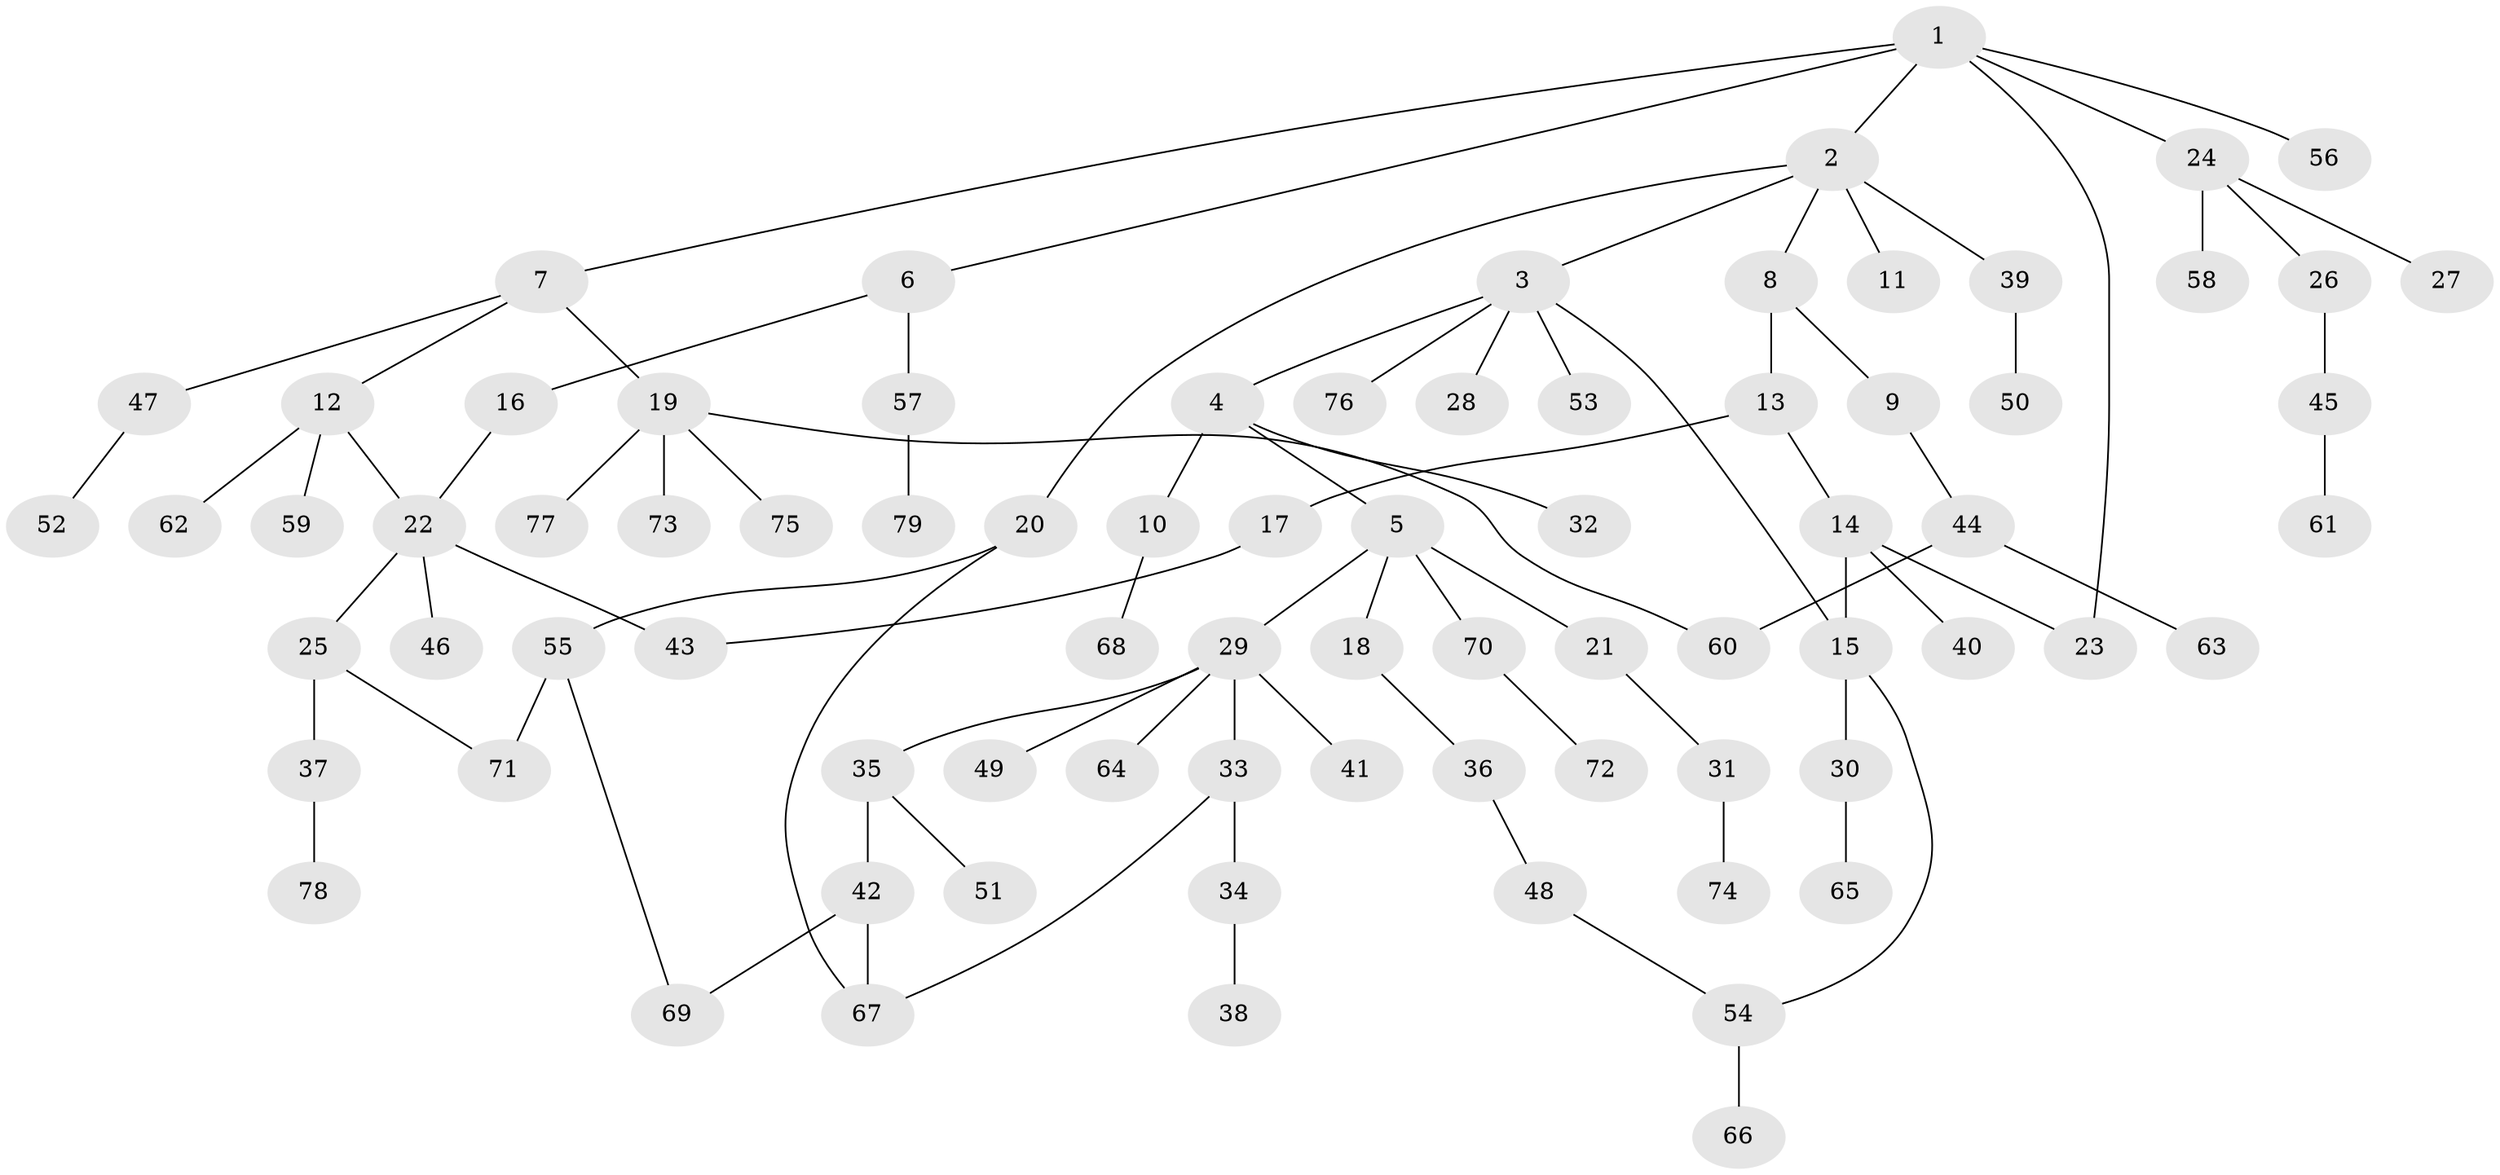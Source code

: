 // coarse degree distribution, {13: 0.03225806451612903, 5: 0.06451612903225806, 4: 0.06451612903225806, 3: 0.06451612903225806, 2: 0.25806451612903225, 1: 0.4838709677419355, 6: 0.03225806451612903}
// Generated by graph-tools (version 1.1) at 2025/17/03/04/25 18:17:06]
// undirected, 79 vertices, 88 edges
graph export_dot {
graph [start="1"]
  node [color=gray90,style=filled];
  1;
  2;
  3;
  4;
  5;
  6;
  7;
  8;
  9;
  10;
  11;
  12;
  13;
  14;
  15;
  16;
  17;
  18;
  19;
  20;
  21;
  22;
  23;
  24;
  25;
  26;
  27;
  28;
  29;
  30;
  31;
  32;
  33;
  34;
  35;
  36;
  37;
  38;
  39;
  40;
  41;
  42;
  43;
  44;
  45;
  46;
  47;
  48;
  49;
  50;
  51;
  52;
  53;
  54;
  55;
  56;
  57;
  58;
  59;
  60;
  61;
  62;
  63;
  64;
  65;
  66;
  67;
  68;
  69;
  70;
  71;
  72;
  73;
  74;
  75;
  76;
  77;
  78;
  79;
  1 -- 2;
  1 -- 6;
  1 -- 7;
  1 -- 23;
  1 -- 24;
  1 -- 56;
  2 -- 3;
  2 -- 8;
  2 -- 11;
  2 -- 20;
  2 -- 39;
  3 -- 4;
  3 -- 15;
  3 -- 28;
  3 -- 53;
  3 -- 76;
  4 -- 5;
  4 -- 10;
  4 -- 32;
  5 -- 18;
  5 -- 21;
  5 -- 29;
  5 -- 70;
  6 -- 16;
  6 -- 57;
  7 -- 12;
  7 -- 19;
  7 -- 47;
  8 -- 9;
  8 -- 13;
  9 -- 44;
  10 -- 68;
  12 -- 59;
  12 -- 62;
  12 -- 22;
  13 -- 14;
  13 -- 17;
  14 -- 40;
  14 -- 15;
  14 -- 23;
  15 -- 30;
  15 -- 54;
  16 -- 22;
  17 -- 43;
  18 -- 36;
  19 -- 73;
  19 -- 75;
  19 -- 77;
  19 -- 60;
  20 -- 55;
  20 -- 67;
  21 -- 31;
  22 -- 25;
  22 -- 43;
  22 -- 46;
  24 -- 26;
  24 -- 27;
  24 -- 58;
  25 -- 37;
  25 -- 71;
  26 -- 45;
  29 -- 33;
  29 -- 35;
  29 -- 41;
  29 -- 49;
  29 -- 64;
  30 -- 65;
  31 -- 74;
  33 -- 34;
  33 -- 67;
  34 -- 38;
  35 -- 42;
  35 -- 51;
  36 -- 48;
  37 -- 78;
  39 -- 50;
  42 -- 69;
  42 -- 67;
  44 -- 60;
  44 -- 63;
  45 -- 61;
  47 -- 52;
  48 -- 54;
  54 -- 66;
  55 -- 69;
  55 -- 71;
  57 -- 79;
  70 -- 72;
}
